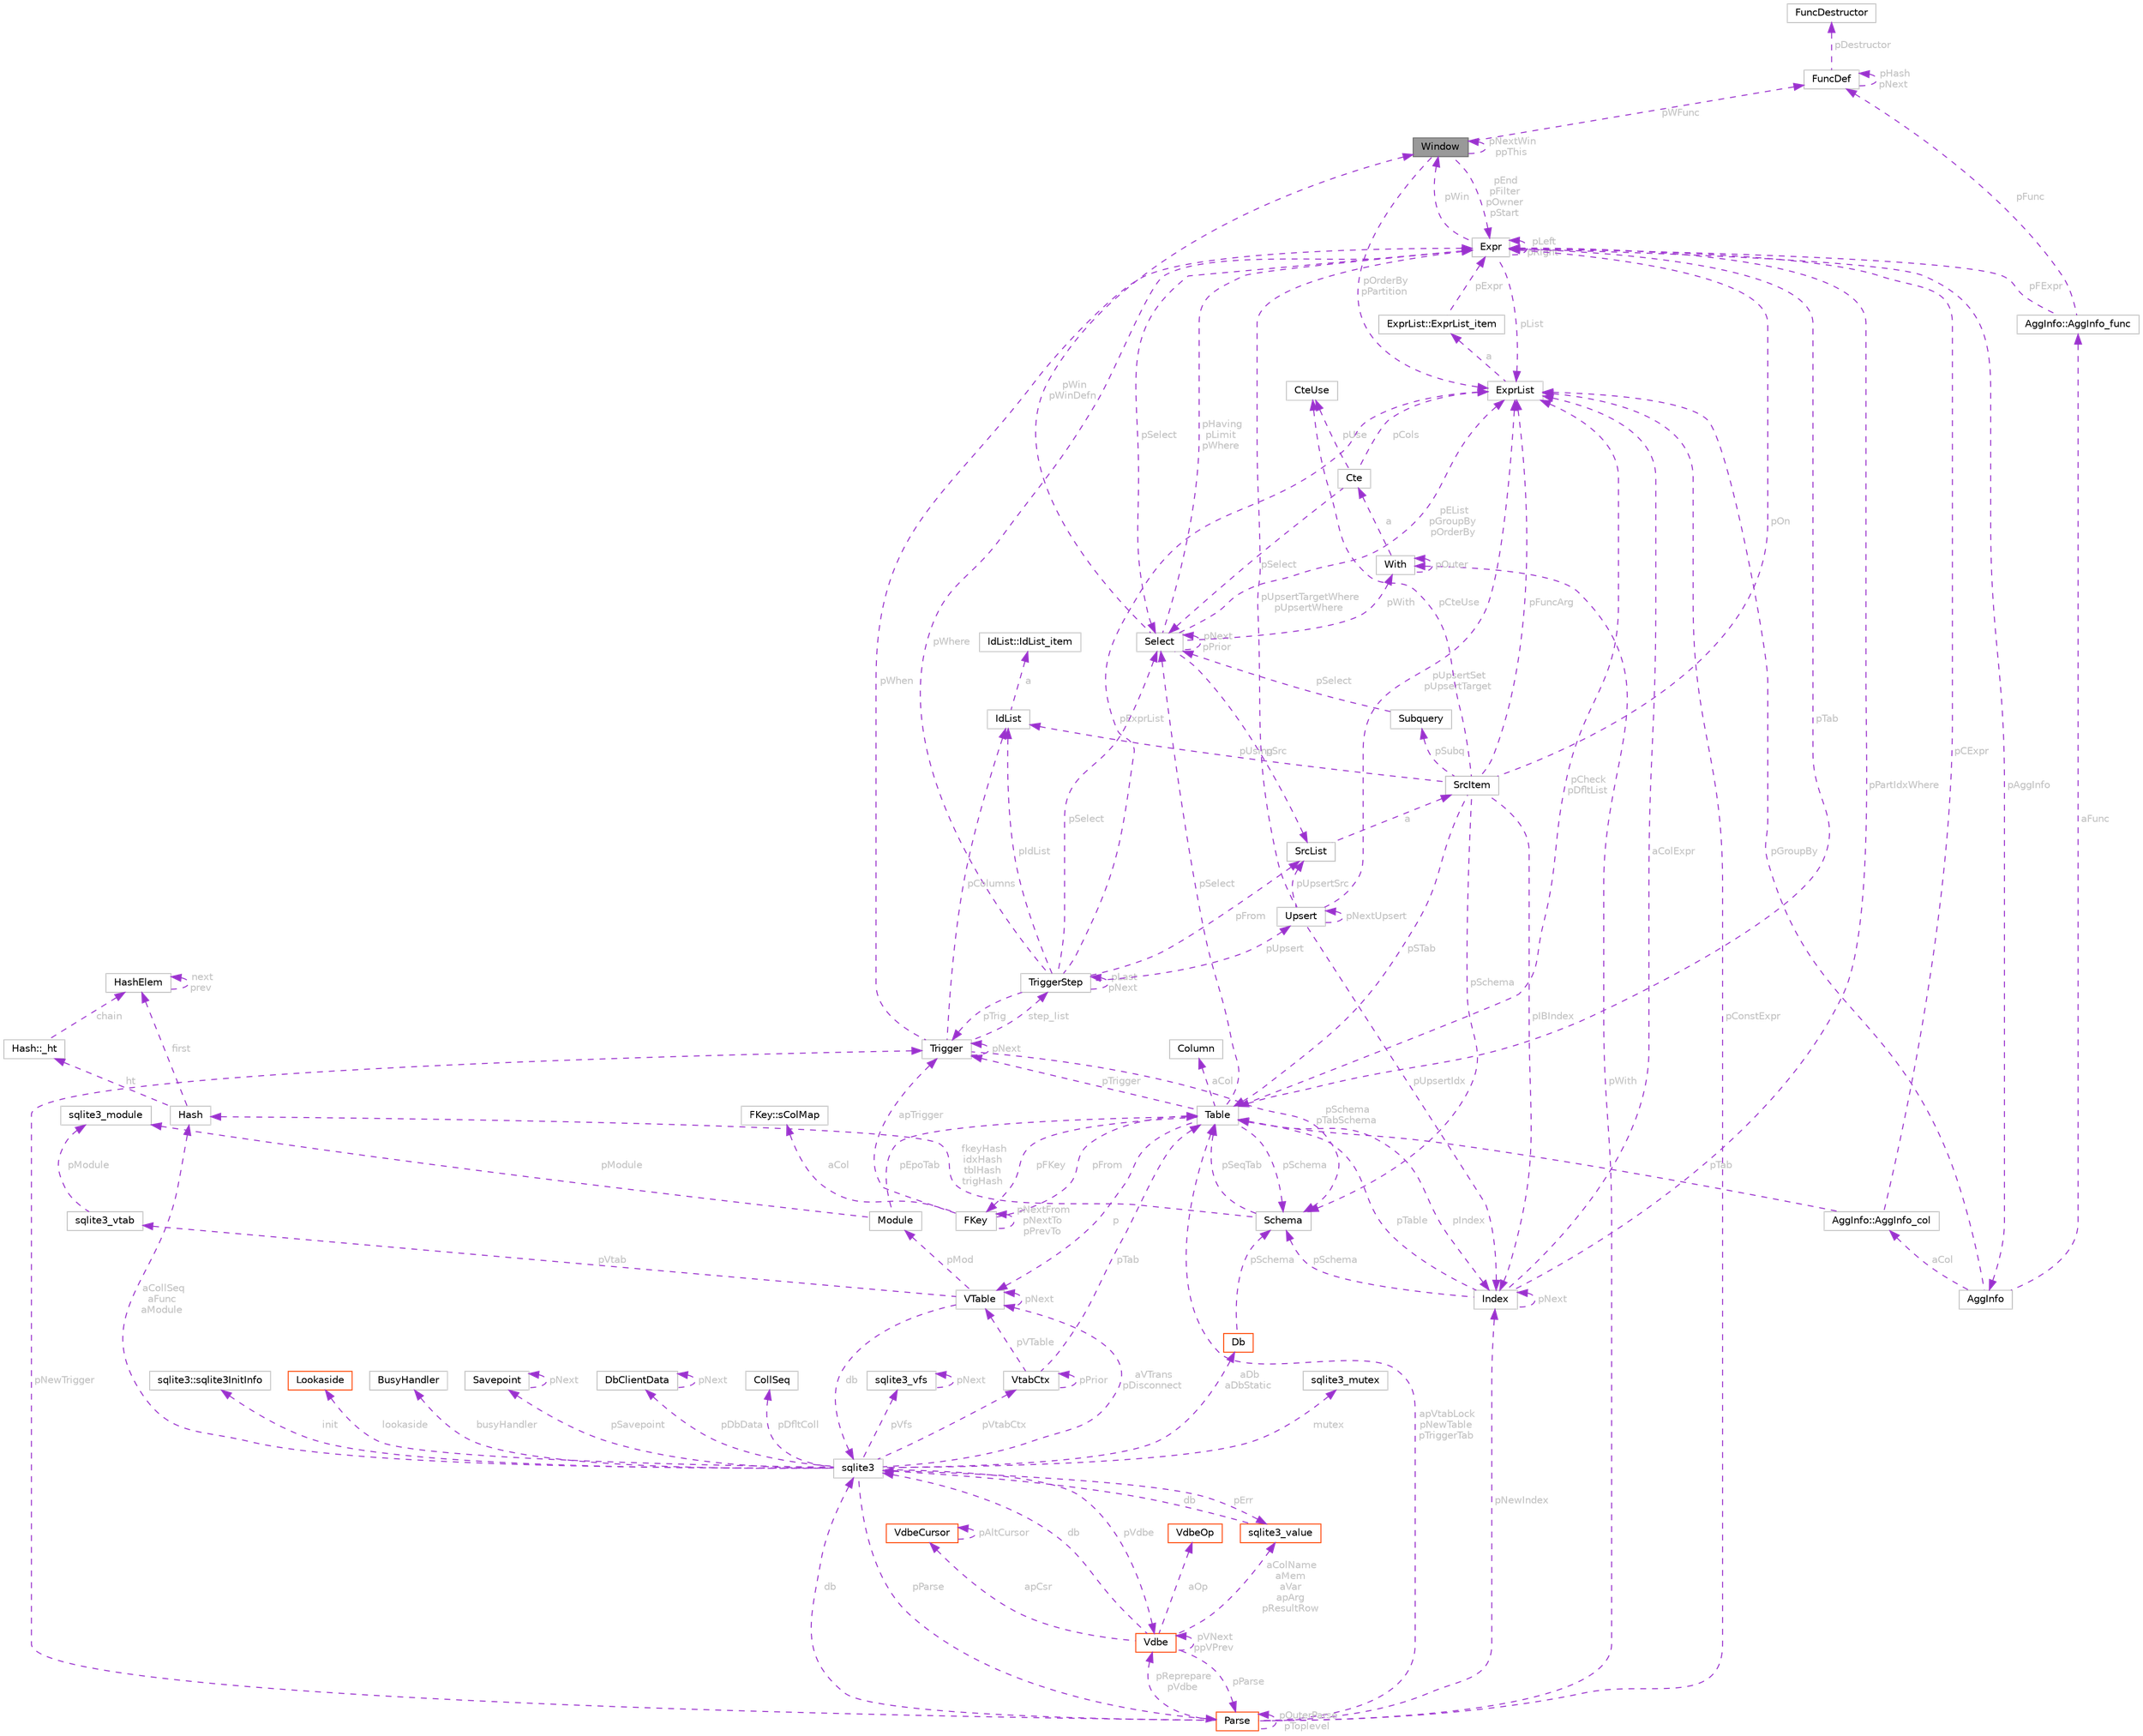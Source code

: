 digraph "Window"
{
 // LATEX_PDF_SIZE
  bgcolor="transparent";
  edge [fontname=Helvetica,fontsize=10,labelfontname=Helvetica,labelfontsize=10];
  node [fontname=Helvetica,fontsize=10,shape=box,height=0.2,width=0.4];
  Node1 [id="Node000001",label="Window",height=0.2,width=0.4,color="gray40", fillcolor="grey60", style="filled", fontcolor="black",tooltip=" "];
  Node2 -> Node1 [id="edge1_Node000001_Node000002",dir="back",color="darkorchid3",style="dashed",tooltip=" ",label=" pOrderBy\npPartition",fontcolor="grey" ];
  Node2 [id="Node000002",label="ExprList",height=0.2,width=0.4,color="grey75", fillcolor="white", style="filled",URL="$structExprList.html",tooltip=" "];
  Node3 -> Node2 [id="edge2_Node000002_Node000003",dir="back",color="darkorchid3",style="dashed",tooltip=" ",label=" a",fontcolor="grey" ];
  Node3 [id="Node000003",label="ExprList::ExprList_item",height=0.2,width=0.4,color="grey75", fillcolor="white", style="filled",URL="$structExprList_1_1ExprList__item.html",tooltip=" "];
  Node4 -> Node3 [id="edge3_Node000003_Node000004",dir="back",color="darkorchid3",style="dashed",tooltip=" ",label=" pExpr",fontcolor="grey" ];
  Node4 [id="Node000004",label="Expr",height=0.2,width=0.4,color="grey75", fillcolor="white", style="filled",URL="$structExpr.html",tooltip=" "];
  Node4 -> Node4 [id="edge4_Node000004_Node000004",dir="back",color="darkorchid3",style="dashed",tooltip=" ",label=" pLeft\npRight",fontcolor="grey" ];
  Node2 -> Node4 [id="edge5_Node000004_Node000002",dir="back",color="darkorchid3",style="dashed",tooltip=" ",label=" pList",fontcolor="grey" ];
  Node5 -> Node4 [id="edge6_Node000004_Node000005",dir="back",color="darkorchid3",style="dashed",tooltip=" ",label=" pSelect",fontcolor="grey" ];
  Node5 [id="Node000005",label="Select",height=0.2,width=0.4,color="grey75", fillcolor="white", style="filled",URL="$structSelect.html",tooltip=" "];
  Node2 -> Node5 [id="edge7_Node000005_Node000002",dir="back",color="darkorchid3",style="dashed",tooltip=" ",label=" pEList\npGroupBy\npOrderBy",fontcolor="grey" ];
  Node6 -> Node5 [id="edge8_Node000005_Node000006",dir="back",color="darkorchid3",style="dashed",tooltip=" ",label=" pSrc",fontcolor="grey" ];
  Node6 [id="Node000006",label="SrcList",height=0.2,width=0.4,color="grey75", fillcolor="white", style="filled",URL="$structSrcList.html",tooltip=" "];
  Node7 -> Node6 [id="edge9_Node000006_Node000007",dir="back",color="darkorchid3",style="dashed",tooltip=" ",label=" a",fontcolor="grey" ];
  Node7 [id="Node000007",label="SrcItem",height=0.2,width=0.4,color="grey75", fillcolor="white", style="filled",URL="$structSrcItem.html",tooltip=" "];
  Node8 -> Node7 [id="edge10_Node000007_Node000008",dir="back",color="darkorchid3",style="dashed",tooltip=" ",label=" pSTab",fontcolor="grey" ];
  Node8 [id="Node000008",label="Table",height=0.2,width=0.4,color="grey75", fillcolor="white", style="filled",URL="$structTable.html",tooltip=" "];
  Node9 -> Node8 [id="edge11_Node000008_Node000009",dir="back",color="darkorchid3",style="dashed",tooltip=" ",label=" aCol",fontcolor="grey" ];
  Node9 [id="Node000009",label="Column",height=0.2,width=0.4,color="grey75", fillcolor="white", style="filled",URL="$structColumn.html",tooltip=" "];
  Node10 -> Node8 [id="edge12_Node000008_Node000010",dir="back",color="darkorchid3",style="dashed",tooltip=" ",label=" pIndex",fontcolor="grey" ];
  Node10 [id="Node000010",label="Index",height=0.2,width=0.4,color="grey75", fillcolor="white", style="filled",URL="$structIndex.html",tooltip=" "];
  Node8 -> Node10 [id="edge13_Node000010_Node000008",dir="back",color="darkorchid3",style="dashed",tooltip=" ",label=" pTable",fontcolor="grey" ];
  Node10 -> Node10 [id="edge14_Node000010_Node000010",dir="back",color="darkorchid3",style="dashed",tooltip=" ",label=" pNext",fontcolor="grey" ];
  Node11 -> Node10 [id="edge15_Node000010_Node000011",dir="back",color="darkorchid3",style="dashed",tooltip=" ",label=" pSchema",fontcolor="grey" ];
  Node11 [id="Node000011",label="Schema",height=0.2,width=0.4,color="grey75", fillcolor="white", style="filled",URL="$structSchema.html",tooltip=" "];
  Node12 -> Node11 [id="edge16_Node000011_Node000012",dir="back",color="darkorchid3",style="dashed",tooltip=" ",label=" fkeyHash\nidxHash\ntblHash\ntrigHash",fontcolor="grey" ];
  Node12 [id="Node000012",label="Hash",height=0.2,width=0.4,color="grey75", fillcolor="white", style="filled",URL="$structHash.html",tooltip=" "];
  Node13 -> Node12 [id="edge17_Node000012_Node000013",dir="back",color="darkorchid3",style="dashed",tooltip=" ",label=" first",fontcolor="grey" ];
  Node13 [id="Node000013",label="HashElem",height=0.2,width=0.4,color="grey75", fillcolor="white", style="filled",URL="$structHashElem.html",tooltip=" "];
  Node13 -> Node13 [id="edge18_Node000013_Node000013",dir="back",color="darkorchid3",style="dashed",tooltip=" ",label=" next\nprev",fontcolor="grey" ];
  Node14 -> Node12 [id="edge19_Node000012_Node000014",dir="back",color="darkorchid3",style="dashed",tooltip=" ",label=" ht",fontcolor="grey" ];
  Node14 [id="Node000014",label="Hash::_ht",height=0.2,width=0.4,color="grey75", fillcolor="white", style="filled",URL="$structHash_1_1__ht.html",tooltip=" "];
  Node13 -> Node14 [id="edge20_Node000014_Node000013",dir="back",color="darkorchid3",style="dashed",tooltip=" ",label=" chain",fontcolor="grey" ];
  Node8 -> Node11 [id="edge21_Node000011_Node000008",dir="back",color="darkorchid3",style="dashed",tooltip=" ",label=" pSeqTab",fontcolor="grey" ];
  Node4 -> Node10 [id="edge22_Node000010_Node000004",dir="back",color="darkorchid3",style="dashed",tooltip=" ",label=" pPartIdxWhere",fontcolor="grey" ];
  Node2 -> Node10 [id="edge23_Node000010_Node000002",dir="back",color="darkorchid3",style="dashed",tooltip=" ",label=" aColExpr",fontcolor="grey" ];
  Node2 -> Node8 [id="edge24_Node000008_Node000002",dir="back",color="darkorchid3",style="dashed",tooltip=" ",label=" pCheck\npDfltList",fontcolor="grey" ];
  Node15 -> Node8 [id="edge25_Node000008_Node000015",dir="back",color="darkorchid3",style="dashed",tooltip=" ",label=" pFKey",fontcolor="grey" ];
  Node15 [id="Node000015",label="FKey",height=0.2,width=0.4,color="grey75", fillcolor="white", style="filled",URL="$structFKey.html",tooltip=" "];
  Node8 -> Node15 [id="edge26_Node000015_Node000008",dir="back",color="darkorchid3",style="dashed",tooltip=" ",label=" pFrom",fontcolor="grey" ];
  Node15 -> Node15 [id="edge27_Node000015_Node000015",dir="back",color="darkorchid3",style="dashed",tooltip=" ",label=" pNextFrom\npNextTo\npPrevTo",fontcolor="grey" ];
  Node16 -> Node15 [id="edge28_Node000015_Node000016",dir="back",color="darkorchid3",style="dashed",tooltip=" ",label=" apTrigger",fontcolor="grey" ];
  Node16 [id="Node000016",label="Trigger",height=0.2,width=0.4,color="grey75", fillcolor="white", style="filled",URL="$structTrigger.html",tooltip=" "];
  Node4 -> Node16 [id="edge29_Node000016_Node000004",dir="back",color="darkorchid3",style="dashed",tooltip=" ",label=" pWhen",fontcolor="grey" ];
  Node17 -> Node16 [id="edge30_Node000016_Node000017",dir="back",color="darkorchid3",style="dashed",tooltip=" ",label=" pColumns",fontcolor="grey" ];
  Node17 [id="Node000017",label="IdList",height=0.2,width=0.4,color="grey75", fillcolor="white", style="filled",URL="$structIdList.html",tooltip=" "];
  Node18 -> Node17 [id="edge31_Node000017_Node000018",dir="back",color="darkorchid3",style="dashed",tooltip=" ",label=" a",fontcolor="grey" ];
  Node18 [id="Node000018",label="IdList::IdList_item",height=0.2,width=0.4,color="grey75", fillcolor="white", style="filled",URL="$structIdList_1_1IdList__item.html",tooltip=" "];
  Node11 -> Node16 [id="edge32_Node000016_Node000011",dir="back",color="darkorchid3",style="dashed",tooltip=" ",label=" pSchema\npTabSchema",fontcolor="grey" ];
  Node19 -> Node16 [id="edge33_Node000016_Node000019",dir="back",color="darkorchid3",style="dashed",tooltip=" ",label=" step_list",fontcolor="grey" ];
  Node19 [id="Node000019",label="TriggerStep",height=0.2,width=0.4,color="grey75", fillcolor="white", style="filled",URL="$structTriggerStep.html",tooltip=" "];
  Node16 -> Node19 [id="edge34_Node000019_Node000016",dir="back",color="darkorchid3",style="dashed",tooltip=" ",label=" pTrig",fontcolor="grey" ];
  Node5 -> Node19 [id="edge35_Node000019_Node000005",dir="back",color="darkorchid3",style="dashed",tooltip=" ",label=" pSelect",fontcolor="grey" ];
  Node6 -> Node19 [id="edge36_Node000019_Node000006",dir="back",color="darkorchid3",style="dashed",tooltip=" ",label=" pFrom",fontcolor="grey" ];
  Node4 -> Node19 [id="edge37_Node000019_Node000004",dir="back",color="darkorchid3",style="dashed",tooltip=" ",label=" pWhere",fontcolor="grey" ];
  Node2 -> Node19 [id="edge38_Node000019_Node000002",dir="back",color="darkorchid3",style="dashed",tooltip=" ",label=" pExprList",fontcolor="grey" ];
  Node17 -> Node19 [id="edge39_Node000019_Node000017",dir="back",color="darkorchid3",style="dashed",tooltip=" ",label=" pIdList",fontcolor="grey" ];
  Node20 -> Node19 [id="edge40_Node000019_Node000020",dir="back",color="darkorchid3",style="dashed",tooltip=" ",label=" pUpsert",fontcolor="grey" ];
  Node20 [id="Node000020",label="Upsert",height=0.2,width=0.4,color="grey75", fillcolor="white", style="filled",URL="$structUpsert.html",tooltip=" "];
  Node2 -> Node20 [id="edge41_Node000020_Node000002",dir="back",color="darkorchid3",style="dashed",tooltip=" ",label=" pUpsertSet\npUpsertTarget",fontcolor="grey" ];
  Node4 -> Node20 [id="edge42_Node000020_Node000004",dir="back",color="darkorchid3",style="dashed",tooltip=" ",label=" pUpsertTargetWhere\npUpsertWhere",fontcolor="grey" ];
  Node20 -> Node20 [id="edge43_Node000020_Node000020",dir="back",color="darkorchid3",style="dashed",tooltip=" ",label=" pNextUpsert",fontcolor="grey" ];
  Node10 -> Node20 [id="edge44_Node000020_Node000010",dir="back",color="darkorchid3",style="dashed",tooltip=" ",label=" pUpsertIdx",fontcolor="grey" ];
  Node6 -> Node20 [id="edge45_Node000020_Node000006",dir="back",color="darkorchid3",style="dashed",tooltip=" ",label=" pUpsertSrc",fontcolor="grey" ];
  Node19 -> Node19 [id="edge46_Node000019_Node000019",dir="back",color="darkorchid3",style="dashed",tooltip=" ",label=" pLast\npNext",fontcolor="grey" ];
  Node16 -> Node16 [id="edge47_Node000016_Node000016",dir="back",color="darkorchid3",style="dashed",tooltip=" ",label=" pNext",fontcolor="grey" ];
  Node21 -> Node15 [id="edge48_Node000015_Node000021",dir="back",color="darkorchid3",style="dashed",tooltip=" ",label=" aCol",fontcolor="grey" ];
  Node21 [id="Node000021",label="FKey::sColMap",height=0.2,width=0.4,color="grey75", fillcolor="white", style="filled",URL="$structFKey_1_1sColMap.html",tooltip=" "];
  Node5 -> Node8 [id="edge49_Node000008_Node000005",dir="back",color="darkorchid3",style="dashed",tooltip=" ",label=" pSelect",fontcolor="grey" ];
  Node22 -> Node8 [id="edge50_Node000008_Node000022",dir="back",color="darkorchid3",style="dashed",tooltip=" ",label=" p",fontcolor="grey" ];
  Node22 [id="Node000022",label="VTable",height=0.2,width=0.4,color="grey75", fillcolor="white", style="filled",URL="$structVTable.html",tooltip=" "];
  Node23 -> Node22 [id="edge51_Node000022_Node000023",dir="back",color="darkorchid3",style="dashed",tooltip=" ",label=" db",fontcolor="grey" ];
  Node23 [id="Node000023",label="sqlite3",height=0.2,width=0.4,color="grey75", fillcolor="white", style="filled",URL="$structsqlite3.html",tooltip=" "];
  Node24 -> Node23 [id="edge52_Node000023_Node000024",dir="back",color="darkorchid3",style="dashed",tooltip=" ",label=" pVfs",fontcolor="grey" ];
  Node24 [id="Node000024",label="sqlite3_vfs",height=0.2,width=0.4,color="grey75", fillcolor="white", style="filled",URL="$structsqlite3__vfs.html",tooltip=" "];
  Node24 -> Node24 [id="edge53_Node000024_Node000024",dir="back",color="darkorchid3",style="dashed",tooltip=" ",label=" pNext",fontcolor="grey" ];
  Node25 -> Node23 [id="edge54_Node000023_Node000025",dir="back",color="darkorchid3",style="dashed",tooltip=" ",label=" pVdbe",fontcolor="grey" ];
  Node25 [id="Node000025",label="Vdbe",height=0.2,width=0.4,color="orangered", fillcolor="white", style="filled",URL="$structVdbe.html",tooltip=" "];
  Node23 -> Node25 [id="edge55_Node000025_Node000023",dir="back",color="darkorchid3",style="dashed",tooltip=" ",label=" db",fontcolor="grey" ];
  Node25 -> Node25 [id="edge56_Node000025_Node000025",dir="back",color="darkorchid3",style="dashed",tooltip=" ",label=" pVNext\nppVPrev",fontcolor="grey" ];
  Node26 -> Node25 [id="edge57_Node000025_Node000026",dir="back",color="darkorchid3",style="dashed",tooltip=" ",label=" pParse",fontcolor="grey" ];
  Node26 [id="Node000026",label="Parse",height=0.2,width=0.4,color="orangered", fillcolor="white", style="filled",URL="$structParse.html",tooltip=" "];
  Node23 -> Node26 [id="edge58_Node000026_Node000023",dir="back",color="darkorchid3",style="dashed",tooltip=" ",label=" db",fontcolor="grey" ];
  Node25 -> Node26 [id="edge59_Node000026_Node000025",dir="back",color="darkorchid3",style="dashed",tooltip=" ",label=" pReprepare\npVdbe",fontcolor="grey" ];
  Node2 -> Node26 [id="edge60_Node000026_Node000002",dir="back",color="darkorchid3",style="dashed",tooltip=" ",label=" pConstExpr",fontcolor="grey" ];
  Node26 -> Node26 [id="edge61_Node000026_Node000026",dir="back",color="darkorchid3",style="dashed",tooltip=" ",label=" pOuterParse\npToplevel",fontcolor="grey" ];
  Node8 -> Node26 [id="edge62_Node000026_Node000008",dir="back",color="darkorchid3",style="dashed",tooltip=" ",label=" apVtabLock\npNewTable\npTriggerTab",fontcolor="grey" ];
  Node10 -> Node26 [id="edge63_Node000026_Node000010",dir="back",color="darkorchid3",style="dashed",tooltip=" ",label=" pNewIndex",fontcolor="grey" ];
  Node16 -> Node26 [id="edge64_Node000026_Node000016",dir="back",color="darkorchid3",style="dashed",tooltip=" ",label=" pNewTrigger",fontcolor="grey" ];
  Node45 -> Node26 [id="edge65_Node000026_Node000045",dir="back",color="darkorchid3",style="dashed",tooltip=" ",label=" pWith",fontcolor="grey" ];
  Node45 [id="Node000045",label="With",height=0.2,width=0.4,color="grey75", fillcolor="white", style="filled",URL="$structWith.html",tooltip=" "];
  Node45 -> Node45 [id="edge66_Node000045_Node000045",dir="back",color="darkorchid3",style="dashed",tooltip=" ",label=" pOuter",fontcolor="grey" ];
  Node46 -> Node45 [id="edge67_Node000045_Node000046",dir="back",color="darkorchid3",style="dashed",tooltip=" ",label=" a",fontcolor="grey" ];
  Node46 [id="Node000046",label="Cte",height=0.2,width=0.4,color="grey75", fillcolor="white", style="filled",URL="$structCte.html",tooltip=" "];
  Node2 -> Node46 [id="edge68_Node000046_Node000002",dir="back",color="darkorchid3",style="dashed",tooltip=" ",label=" pCols",fontcolor="grey" ];
  Node5 -> Node46 [id="edge69_Node000046_Node000005",dir="back",color="darkorchid3",style="dashed",tooltip=" ",label=" pSelect",fontcolor="grey" ];
  Node47 -> Node46 [id="edge70_Node000046_Node000047",dir="back",color="darkorchid3",style="dashed",tooltip=" ",label=" pUse",fontcolor="grey" ];
  Node47 [id="Node000047",label="CteUse",height=0.2,width=0.4,color="grey75", fillcolor="white", style="filled",URL="$structCteUse.html",tooltip=" "];
  Node37 -> Node25 [id="edge71_Node000025_Node000037",dir="back",color="darkorchid3",style="dashed",tooltip=" ",label=" aColName\naMem\naVar\napArg\npResultRow",fontcolor="grey" ];
  Node37 [id="Node000037",label="sqlite3_value",height=0.2,width=0.4,color="orangered", fillcolor="white", style="filled",URL="$structsqlite3__value.html",tooltip=" "];
  Node23 -> Node37 [id="edge72_Node000037_Node000023",dir="back",color="darkorchid3",style="dashed",tooltip=" ",label=" db",fontcolor="grey" ];
  Node49 -> Node25 [id="edge73_Node000025_Node000049",dir="back",color="darkorchid3",style="dashed",tooltip=" ",label=" apCsr",fontcolor="grey" ];
  Node49 [id="Node000049",label="VdbeCursor",height=0.2,width=0.4,color="orangered", fillcolor="white", style="filled",URL="$structVdbeCursor.html",tooltip=" "];
  Node49 -> Node49 [id="edge74_Node000049_Node000049",dir="back",color="darkorchid3",style="dashed",tooltip=" ",label=" pAltCursor",fontcolor="grey" ];
  Node32 -> Node25 [id="edge75_Node000025_Node000032",dir="back",color="darkorchid3",style="dashed",tooltip=" ",label=" aOp",fontcolor="grey" ];
  Node32 [id="Node000032",label="VdbeOp",height=0.2,width=0.4,color="orangered", fillcolor="white", style="filled",URL="$structVdbeOp.html",tooltip=" "];
  Node39 -> Node23 [id="edge76_Node000023_Node000039",dir="back",color="darkorchid3",style="dashed",tooltip=" ",label=" pDfltColl",fontcolor="grey" ];
  Node39 [id="Node000039",label="CollSeq",height=0.2,width=0.4,color="grey75", fillcolor="white", style="filled",URL="$structCollSeq.html",tooltip=" "];
  Node66 -> Node23 [id="edge77_Node000023_Node000066",dir="back",color="darkorchid3",style="dashed",tooltip=" ",label=" mutex",fontcolor="grey" ];
  Node66 [id="Node000066",label="sqlite3_mutex",height=0.2,width=0.4,color="grey75", fillcolor="white", style="filled",URL="$structsqlite3__mutex.html",tooltip=" "];
  Node84 -> Node23 [id="edge78_Node000023_Node000084",dir="back",color="darkorchid3",style="dashed",tooltip=" ",label=" aDb\naDbStatic",fontcolor="grey" ];
  Node84 [id="Node000084",label="Db",height=0.2,width=0.4,color="orangered", fillcolor="white", style="filled",URL="$structDb.html",tooltip=" "];
  Node11 -> Node84 [id="edge79_Node000084_Node000011",dir="back",color="darkorchid3",style="dashed",tooltip=" ",label=" pSchema",fontcolor="grey" ];
  Node85 -> Node23 [id="edge80_Node000023_Node000085",dir="back",color="darkorchid3",style="dashed",tooltip=" ",label=" init",fontcolor="grey" ];
  Node85 [id="Node000085",label="sqlite3::sqlite3InitInfo",height=0.2,width=0.4,color="grey75", fillcolor="white", style="filled",URL="$structsqlite3_1_1sqlite3InitInfo.html",tooltip=" "];
  Node26 -> Node23 [id="edge81_Node000023_Node000026",dir="back",color="darkorchid3",style="dashed",tooltip=" ",label=" pParse",fontcolor="grey" ];
  Node37 -> Node23 [id="edge82_Node000023_Node000037",dir="back",color="darkorchid3",style="dashed",tooltip=" ",label=" pErr",fontcolor="grey" ];
  Node86 -> Node23 [id="edge83_Node000023_Node000086",dir="back",color="darkorchid3",style="dashed",tooltip=" ",label=" lookaside",fontcolor="grey" ];
  Node86 [id="Node000086",label="Lookaside",height=0.2,width=0.4,color="orangered", fillcolor="white", style="filled",URL="$structLookaside.html",tooltip=" "];
  Node12 -> Node23 [id="edge84_Node000023_Node000012",dir="back",color="darkorchid3",style="dashed",tooltip=" ",label=" aCollSeq\naFunc\naModule",fontcolor="grey" ];
  Node88 -> Node23 [id="edge85_Node000023_Node000088",dir="back",color="darkorchid3",style="dashed",tooltip=" ",label=" pVtabCtx",fontcolor="grey" ];
  Node88 [id="Node000088",label="VtabCtx",height=0.2,width=0.4,color="grey75", fillcolor="white", style="filled",URL="$structVtabCtx.html",tooltip=" "];
  Node22 -> Node88 [id="edge86_Node000088_Node000022",dir="back",color="darkorchid3",style="dashed",tooltip=" ",label=" pVTable",fontcolor="grey" ];
  Node8 -> Node88 [id="edge87_Node000088_Node000008",dir="back",color="darkorchid3",style="dashed",tooltip=" ",label=" pTab",fontcolor="grey" ];
  Node88 -> Node88 [id="edge88_Node000088_Node000088",dir="back",color="darkorchid3",style="dashed",tooltip=" ",label=" pPrior",fontcolor="grey" ];
  Node22 -> Node23 [id="edge89_Node000023_Node000022",dir="back",color="darkorchid3",style="dashed",tooltip=" ",label=" aVTrans\npDisconnect",fontcolor="grey" ];
  Node89 -> Node23 [id="edge90_Node000023_Node000089",dir="back",color="darkorchid3",style="dashed",tooltip=" ",label=" busyHandler",fontcolor="grey" ];
  Node89 [id="Node000089",label="BusyHandler",height=0.2,width=0.4,color="grey75", fillcolor="white", style="filled",URL="$structBusyHandler.html",tooltip=" "];
  Node90 -> Node23 [id="edge91_Node000023_Node000090",dir="back",color="darkorchid3",style="dashed",tooltip=" ",label=" pSavepoint",fontcolor="grey" ];
  Node90 [id="Node000090",label="Savepoint",height=0.2,width=0.4,color="grey75", fillcolor="white", style="filled",URL="$structSavepoint.html",tooltip=" "];
  Node90 -> Node90 [id="edge92_Node000090_Node000090",dir="back",color="darkorchid3",style="dashed",tooltip=" ",label=" pNext",fontcolor="grey" ];
  Node91 -> Node23 [id="edge93_Node000023_Node000091",dir="back",color="darkorchid3",style="dashed",tooltip=" ",label=" pDbData",fontcolor="grey" ];
  Node91 [id="Node000091",label="DbClientData",height=0.2,width=0.4,color="grey75", fillcolor="white", style="filled",URL="$structDbClientData.html",tooltip=" "];
  Node91 -> Node91 [id="edge94_Node000091_Node000091",dir="back",color="darkorchid3",style="dashed",tooltip=" ",label=" pNext",fontcolor="grey" ];
  Node92 -> Node22 [id="edge95_Node000022_Node000092",dir="back",color="darkorchid3",style="dashed",tooltip=" ",label=" pMod",fontcolor="grey" ];
  Node92 [id="Node000092",label="Module",height=0.2,width=0.4,color="grey75", fillcolor="white", style="filled",URL="$structModule.html",tooltip=" "];
  Node70 -> Node92 [id="edge96_Node000092_Node000070",dir="back",color="darkorchid3",style="dashed",tooltip=" ",label=" pModule",fontcolor="grey" ];
  Node70 [id="Node000070",label="sqlite3_module",height=0.2,width=0.4,color="grey75", fillcolor="white", style="filled",URL="$structsqlite3__module.html",tooltip=" "];
  Node8 -> Node92 [id="edge97_Node000092_Node000008",dir="back",color="darkorchid3",style="dashed",tooltip=" ",label=" pEpoTab",fontcolor="grey" ];
  Node69 -> Node22 [id="edge98_Node000022_Node000069",dir="back",color="darkorchid3",style="dashed",tooltip=" ",label=" pVtab",fontcolor="grey" ];
  Node69 [id="Node000069",label="sqlite3_vtab",height=0.2,width=0.4,color="grey75", fillcolor="white", style="filled",URL="$structsqlite3__vtab.html",tooltip=" "];
  Node70 -> Node69 [id="edge99_Node000069_Node000070",dir="back",color="darkorchid3",style="dashed",tooltip=" ",label=" pModule",fontcolor="grey" ];
  Node22 -> Node22 [id="edge100_Node000022_Node000022",dir="back",color="darkorchid3",style="dashed",tooltip=" ",label=" pNext",fontcolor="grey" ];
  Node16 -> Node8 [id="edge101_Node000008_Node000016",dir="back",color="darkorchid3",style="dashed",tooltip=" ",label=" pTrigger",fontcolor="grey" ];
  Node11 -> Node8 [id="edge102_Node000008_Node000011",dir="back",color="darkorchid3",style="dashed",tooltip=" ",label=" pSchema",fontcolor="grey" ];
  Node2 -> Node7 [id="edge103_Node000007_Node000002",dir="back",color="darkorchid3",style="dashed",tooltip=" ",label=" pFuncArg",fontcolor="grey" ];
  Node10 -> Node7 [id="edge104_Node000007_Node000010",dir="back",color="darkorchid3",style="dashed",tooltip=" ",label=" pIBIndex",fontcolor="grey" ];
  Node47 -> Node7 [id="edge105_Node000007_Node000047",dir="back",color="darkorchid3",style="dashed",tooltip=" ",label=" pCteUse",fontcolor="grey" ];
  Node4 -> Node7 [id="edge106_Node000007_Node000004",dir="back",color="darkorchid3",style="dashed",tooltip=" ",label=" pOn",fontcolor="grey" ];
  Node17 -> Node7 [id="edge107_Node000007_Node000017",dir="back",color="darkorchid3",style="dashed",tooltip=" ",label=" pUsing",fontcolor="grey" ];
  Node11 -> Node7 [id="edge108_Node000007_Node000011",dir="back",color="darkorchid3",style="dashed",tooltip=" ",label=" pSchema",fontcolor="grey" ];
  Node93 -> Node7 [id="edge109_Node000007_Node000093",dir="back",color="darkorchid3",style="dashed",tooltip=" ",label=" pSubq",fontcolor="grey" ];
  Node93 [id="Node000093",label="Subquery",height=0.2,width=0.4,color="grey75", fillcolor="white", style="filled",URL="$structSubquery.html",tooltip=" "];
  Node5 -> Node93 [id="edge110_Node000093_Node000005",dir="back",color="darkorchid3",style="dashed",tooltip=" ",label=" pSelect",fontcolor="grey" ];
  Node4 -> Node5 [id="edge111_Node000005_Node000004",dir="back",color="darkorchid3",style="dashed",tooltip=" ",label=" pHaving\npLimit\npWhere",fontcolor="grey" ];
  Node5 -> Node5 [id="edge112_Node000005_Node000005",dir="back",color="darkorchid3",style="dashed",tooltip=" ",label=" pNext\npPrior",fontcolor="grey" ];
  Node45 -> Node5 [id="edge113_Node000005_Node000045",dir="back",color="darkorchid3",style="dashed",tooltip=" ",label=" pWith",fontcolor="grey" ];
  Node1 -> Node5 [id="edge114_Node000005_Node000001",dir="back",color="darkorchid3",style="dashed",tooltip=" ",label=" pWin\npWinDefn",fontcolor="grey" ];
  Node94 -> Node4 [id="edge115_Node000004_Node000094",dir="back",color="darkorchid3",style="dashed",tooltip=" ",label=" pAggInfo",fontcolor="grey" ];
  Node94 [id="Node000094",label="AggInfo",height=0.2,width=0.4,color="grey75", fillcolor="white", style="filled",URL="$structAggInfo.html",tooltip=" "];
  Node2 -> Node94 [id="edge116_Node000094_Node000002",dir="back",color="darkorchid3",style="dashed",tooltip=" ",label=" pGroupBy",fontcolor="grey" ];
  Node95 -> Node94 [id="edge117_Node000094_Node000095",dir="back",color="darkorchid3",style="dashed",tooltip=" ",label=" aCol",fontcolor="grey" ];
  Node95 [id="Node000095",label="AggInfo::AggInfo_col",height=0.2,width=0.4,color="grey75", fillcolor="white", style="filled",URL="$structAggInfo_1_1AggInfo__col.html",tooltip=" "];
  Node8 -> Node95 [id="edge118_Node000095_Node000008",dir="back",color="darkorchid3",style="dashed",tooltip=" ",label=" pTab",fontcolor="grey" ];
  Node4 -> Node95 [id="edge119_Node000095_Node000004",dir="back",color="darkorchid3",style="dashed",tooltip=" ",label=" pCExpr",fontcolor="grey" ];
  Node96 -> Node94 [id="edge120_Node000094_Node000096",dir="back",color="darkorchid3",style="dashed",tooltip=" ",label=" aFunc",fontcolor="grey" ];
  Node96 [id="Node000096",label="AggInfo::AggInfo_func",height=0.2,width=0.4,color="grey75", fillcolor="white", style="filled",URL="$structAggInfo_1_1AggInfo__func.html",tooltip=" "];
  Node4 -> Node96 [id="edge121_Node000096_Node000004",dir="back",color="darkorchid3",style="dashed",tooltip=" ",label=" pFExpr",fontcolor="grey" ];
  Node34 -> Node96 [id="edge122_Node000096_Node000034",dir="back",color="darkorchid3",style="dashed",tooltip=" ",label=" pFunc",fontcolor="grey" ];
  Node34 [id="Node000034",label="FuncDef",height=0.2,width=0.4,color="grey75", fillcolor="white", style="filled",URL="$structFuncDef.html",tooltip=" "];
  Node34 -> Node34 [id="edge123_Node000034_Node000034",dir="back",color="darkorchid3",style="dashed",tooltip=" ",label=" pHash\npNext",fontcolor="grey" ];
  Node35 -> Node34 [id="edge124_Node000034_Node000035",dir="back",color="darkorchid3",style="dashed",tooltip=" ",label=" pDestructor",fontcolor="grey" ];
  Node35 [id="Node000035",label="FuncDestructor",height=0.2,width=0.4,color="grey75", fillcolor="white", style="filled",URL="$structFuncDestructor.html",tooltip=" "];
  Node8 -> Node4 [id="edge125_Node000004_Node000008",dir="back",color="darkorchid3",style="dashed",tooltip=" ",label=" pTab",fontcolor="grey" ];
  Node1 -> Node4 [id="edge126_Node000004_Node000001",dir="back",color="darkorchid3",style="dashed",tooltip=" ",label=" pWin",fontcolor="grey" ];
  Node4 -> Node1 [id="edge127_Node000001_Node000004",dir="back",color="darkorchid3",style="dashed",tooltip=" ",label=" pEnd\npFilter\npOwner\npStart",fontcolor="grey" ];
  Node1 -> Node1 [id="edge128_Node000001_Node000001",dir="back",color="darkorchid3",style="dashed",tooltip=" ",label=" pNextWin\nppThis",fontcolor="grey" ];
  Node34 -> Node1 [id="edge129_Node000001_Node000034",dir="back",color="darkorchid3",style="dashed",tooltip=" ",label=" pWFunc",fontcolor="grey" ];
}
